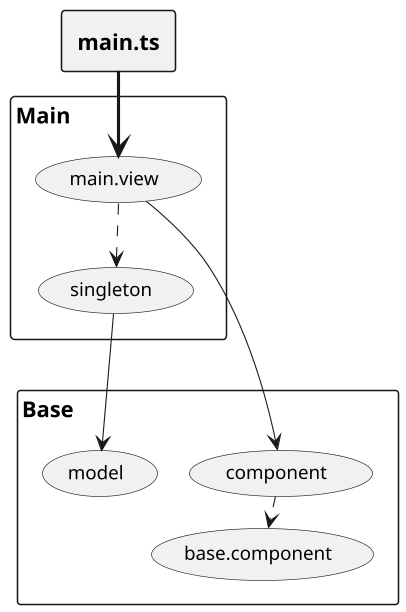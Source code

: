 @startuml

scale max 1920 width
top to bottom direction

skinparam monochrome true
skinparam shadowing false
skinparam nodesep 20
skinparam ranksep 20
skinparam defaultFontName Tahoma
skinparam defaultFontSize 14
skinparam roundCorner 4
skinparam dpi 150
skinparam arrowThickness 0.7
skinparam packageTitleAlignment left

'oval
skinparam usecase {
  borderThickness 0.4
  fontSize 12
}

'rectangle
skinparam rectangle {
  borderThickness 1
}


rectangle "Main" {
  (main.view)
  (singleton)
}

rectangle "Base" {
  (base.component)
  (component)
  (model)
}

rectangle "<b>main.ts</b>" as main_ts

(component) ..> (base.component)
main_ts ==> (main.view)
(main.view) --> (component)
(main.view) ...> (singleton)
(singleton) ---> (model)

@enduml